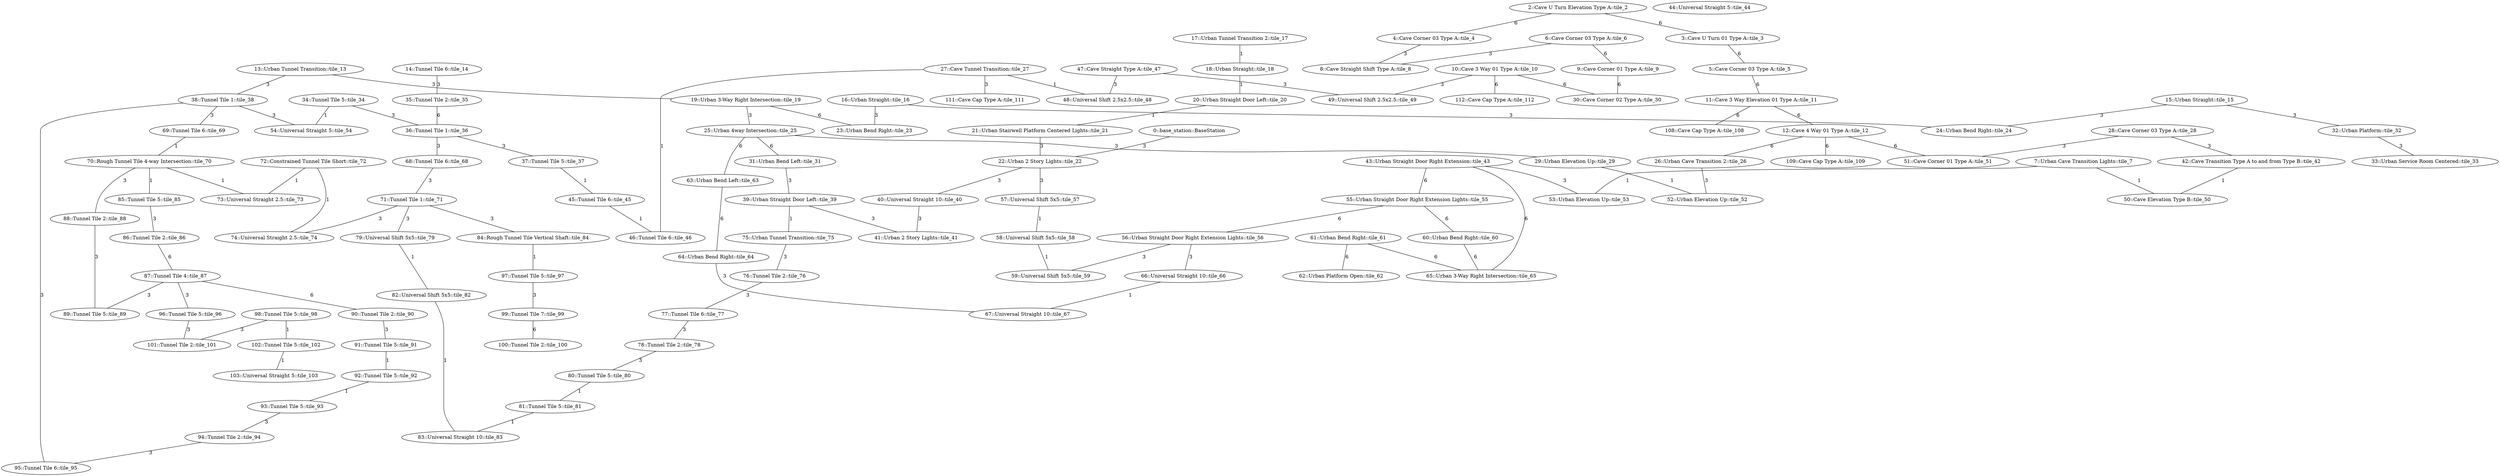 /* Visibility graph generated by dot_generator */

graph {
  /* ==== Vertices ==== */

  /* Base station / Staging area */
  0   [label="0::base_station::BaseStation"];

  2   [label="2::Cave U Turn Elevation Type A::tile_2"];
  3   [label="3::Cave U Turn 01 Type A::tile_3"];
  4   [label="4::Cave Corner 03 Type A::tile_4"];
  5   [label="5::Cave Corner 03 Type A::tile_5"];
  6   [label="6::Cave Corner 03 Type A::tile_6"];
  7   [label="7::Urban Cave Transition Lights::tile_7"];
  8   [label="8::Cave Straight Shift Type A::tile_8"];
  9   [label="9::Cave Corner 01 Type A::tile_9"];
  10  [label="10::Cave 3 Way 01 Type A::tile_10"];
  11  [label="11::Cave 3 Way Elevation 01 Type A::tile_11"];
  12  [label="12::Cave 4 Way 01 Type A::tile_12"];
  13  [label="13::Urban Tunnel Transition::tile_13"];
  14  [label="14::Tunnel Tile 6::tile_14"];
  15  [label="15::Urban Straight::tile_15"];
  16  [label="16::Urban Straight::tile_16"];
  17  [label="17::Urban Tunnel Transition 2::tile_17"];
  18  [label="18::Urban Straight::tile_18"];
  19  [label="19::Urban 3-Way Right Intersection::tile_19"];
  20  [label="20::Urban Straight Door Left::tile_20"];
  21  [label="21::Urban Stairwell Platform Centered Lights::tile_21"];
  22  [label="22::Urban 2 Story Lights::tile_22"];
  23  [label="23::Urban Bend Right::tile_23"];
  24  [label="24::Urban Bend Right::tile_24"];
  25  [label="25::Urban 4way Intersection::tile_25"];
  26  [label="26::Urban Cave Transition 2::tile_26"];
  27  [label="27::Cave Tunnel Transition::tile_27"];
  28  [label="28::Cave Corner 03 Type A::tile_28"];
  29  [label="29::Urban Elevation Up::tile_29"];
  30  [label="30::Cave Corner 02 Type A::tile_30"];
  31  [label="31::Urban Bend Left::tile_31"];
  32  [label="32::Urban Platform::tile_32"];
  33  [label="33::Urban Service Room Centered::tile_33"];
  34  [label="34::Tunnel Tile 5::tile_34"];
  35  [label="35::Tunnel Tile 2::tile_35"];
  36  [label="36::Tunnel Tile 1::tile_36"];
  37  [label="37::Tunnel Tile 5::tile_37"];
  38  [label="38::Tunnel Tile 1::tile_38"];
  39  [label="39::Urban Straight Door Left::tile_39"];
  40  [label="40::Universal Straight 10::tile_40"];
  41  [label="41::Urban 2 Story Lights::tile_41"];
  42  [label="42::Cave Transition Type A to and from Type B::tile_42"];
  43  [label="43::Urban Straight Door Right Extension::tile_43"];
  44  [label="44::Universal Straight 5::tile_44"];
  45  [label="45::Tunnel Tile 6::tile_45"];
  46  [label="46::Tunnel Tile 6::tile_46"];
  47  [label="47::Cave Straight Type A::tile_47"];
  48  [label="48::Universal Shift 2.5x2.5::tile_48"];
  49  [label="49::Universal Shift 2.5x2.5::tile_49"];
  50  [label="50::Cave Elevation Type B::tile_50"];
  51  [label="51::Cave Corner 01 Type A::tile_51"];
  52  [label="52::Urban Elevation Up::tile_52"];
  53  [label="53::Urban Elevation Up::tile_53"];
  54  [label="54::Universal Straight 5::tile_54"];
  55  [label="55::Urban Straight Door Right Extension Lights::tile_55"];
  56  [label="56::Urban Straight Door Right Extension Lights::tile_56"];
  57  [label="57::Universal Shift 5x5::tile_57"];
  58  [label="58::Universal Shift 5x5::tile_58"];
  59  [label="59::Universal Shift 5x5::tile_59"];
  60  [label="60::Urban Bend Right::tile_60"];
  61  [label="61::Urban Bend Right::tile_61"];
  62  [label="62::Urban Platform Open::tile_62"];
  63  [label="63::Urban Bend Left::tile_63"];
  64  [label="64::Urban Bend Right::tile_64"];
  65  [label="65::Urban 3-Way Right Intersection::tile_65"];
  66  [label="66::Universal Straight 10::tile_66"];
  67  [label="67::Universal Straight 10::tile_67"];
  68  [label="68::Tunnel Tile 6::tile_68"];
  69  [label="69::Tunnel Tile 6::tile_69"];
  70  [label="70::Rough Tunnel Tile 4-way Intersection::tile_70"];
  71  [label="71::Tunnel Tile 1::tile_71"];
  72  [label="72::Constrained Tunnel Tile Short::tile_72"];
  73  [label="73::Universal Straight 2.5::tile_73"];
  74  [label="74::Universal Straight 2.5::tile_74"];
  75  [label="75::Urban Tunnel Transition::tile_75"];
  76  [label="76::Tunnel Tile 2::tile_76"];
  77  [label="77::Tunnel Tile 6::tile_77"];
  78  [label="78::Tunnel Tile 2::tile_78"];
  79  [label="79::Universal Shift 5x5::tile_79"];
  80  [label="80::Tunnel Tile 5::tile_80"];
  81  [label="81::Tunnel Tile 5::tile_81"];
  82  [label="82::Universal Shift 5x5::tile_82"];
  83  [label="83::Universal Straight 10::tile_83"];
  84  [label="84::Rough Tunnel Tile Vertical Shaft::tile_84"];
  85  [label="85::Tunnel Tile 5::tile_85"];
  86  [label="86::Tunnel Tile 2::tile_86"];
  87  [label="87::Tunnel Tile 4::tile_87"];
  88  [label="88::Tunnel Tile 2::tile_88"];
  89  [label="89::Tunnel Tile 5::tile_89"];
  90  [label="90::Tunnel Tile 2::tile_90"];
  91  [label="91::Tunnel Tile 5::tile_91"];
  92  [label="92::Tunnel Tile 5::tile_92"];
  93  [label="93::Tunnel Tile 5::tile_93"];
  94  [label="94::Tunnel Tile 2::tile_94"];
  95  [label="95::Tunnel Tile 6::tile_95"];
  96  [label="96::Tunnel Tile 5::tile_96"];
  97  [label="97::Tunnel Tile 5::tile_97"];
  98  [label="98::Tunnel Tile 5::tile_98"];
  99  [label="99::Tunnel Tile 7::tile_99"];
  100  [label="100::Tunnel Tile 2::tile_100"];
  101  [label="101::Tunnel Tile 2::tile_101"];
  102  [label="102::Tunnel Tile 5::tile_102"];
  103  [label="103::Universal Straight 5::tile_103"];
  108  [label="108::Cave Cap Type A::tile_108"];
  109  [label="109::Cave Cap Type A::tile_109"];
  111  [label="111::Cave Cap Type A::tile_111"];
  112  [label="112::Cave Cap Type A::tile_112"];

  /* ==== Edges ==== */

  0  -- 22  [label=3];
  2  -- 3   [label=6];
  2  -- 4   [label=6];
  3  -- 5   [label=6];
  4  -- 8   [label=3];
  5  -- 11  [label=6];
  6  -- 8   [label=3];
  6  -- 9   [label=6];
  7  -- 50  [label=1];
  7  -- 53  [label=1];
  9  -- 30  [label=6];
  10 -- 30  [label=6];
  10 -- 49  [label=3];
  10 -- 112 [label=6];
  11 -- 12  [label=6];
  11 -- 108 [label=6];
  12 -- 26  [label=6];
  12 -- 51  [label=6];
  12 -- 109 [label=6];
  13 -- 19  [label=3];
  13 -- 38  [label=3];
  14 -- 35  [label=3];
  15 -- 24  [label=3];
  15 -- 32  [label=3];
  16 -- 23  [label=3];
  16 -- 24  [label=3];
  17 -- 18  [label=1];
  18 -- 20  [label=1];
  19 -- 23  [label=6];
  19 -- 25  [label=3];
  20 -- 21  [label=1];
  21 -- 22  [label=3];
  22 -- 40  [label=3];
  22 -- 57  [label=3];
  25 -- 29  [label=3];
  25 -- 31  [label=6];
  25 -- 63  [label=6];
  26 -- 52  [label=3];
  27 -- 46  [label=1];
  27 -- 48  [label=1];
  27 -- 111 [label=3];
  28 -- 42  [label=3];
  28 -- 51  [label=3];
  29 -- 52  [label=1];
  31 -- 39  [label=3];
  32 -- 33  [label=3];
  34 -- 36  [label=3];
  34 -- 54  [label=1];
  35 -- 36  [label=6];
  36 -- 37  [label=3];
  36 -- 68  [label=3];
  37 -- 45  [label=1];
  38 -- 54  [label=3];
  38 -- 69  [label=3];
  38 -- 95  [label=3];
  39 -- 41  [label=3];
  39 -- 75  [label=1];
  40 -- 41  [label=3];
  42 -- 50  [label=1];
  43 -- 53  [label=3];
  43 -- 55  [label=6];
  43 -- 65  [label=6];
  45 -- 46  [label=1];
  47 -- 48  [label=3];
  47 -- 49  [label=3];
  55 -- 56  [label=6];
  55 -- 60  [label=6];
  56 -- 59  [label=3];
  56 -- 66  [label=3];
  57 -- 58  [label=1];
  58 -- 59  [label=1];
  60 -- 65  [label=6];
  61 -- 62  [label=6];
  61 -- 65  [label=6];
  63 -- 64  [label=6];
  64 -- 67  [label=3];
  66 -- 67  [label=1];
  68 -- 71  [label=3];
  69 -- 70  [label=1];
  70 -- 73  [label=1];
  70 -- 85  [label=1];
  70 -- 88  [label=3];
  71 -- 74  [label=3];
  71 -- 79  [label=3];
  71 -- 84  [label=3];
  72 -- 73  [label=1];
  72 -- 74  [label=1];
  75 -- 76  [label=3];
  76 -- 77  [label=3];
  77 -- 78  [label=3];
  78 -- 80  [label=3];
  79 -- 82  [label=1];
  80 -- 81  [label=1];
  81 -- 83  [label=1];
  82 -- 83  [label=1];
  84 -- 97  [label=1];
  85 -- 86  [label=3];
  86 -- 87  [label=6];
  87 -- 89  [label=3];
  87 -- 90  [label=6];
  87 -- 96  [label=3];
  88 -- 89  [label=3];
  90 -- 91  [label=3];
  91 -- 92  [label=1];
  92 -- 93  [label=1];
  93 -- 94  [label=3];
  94 -- 95  [label=3];
  96 -- 101 [label=3];
  97 -- 99  [label=3];
  98 -- 101 [label=3];
  98 -- 102 [label=1];
  99 -- 100 [label=6];
  102 -- 103[label=1];
}
